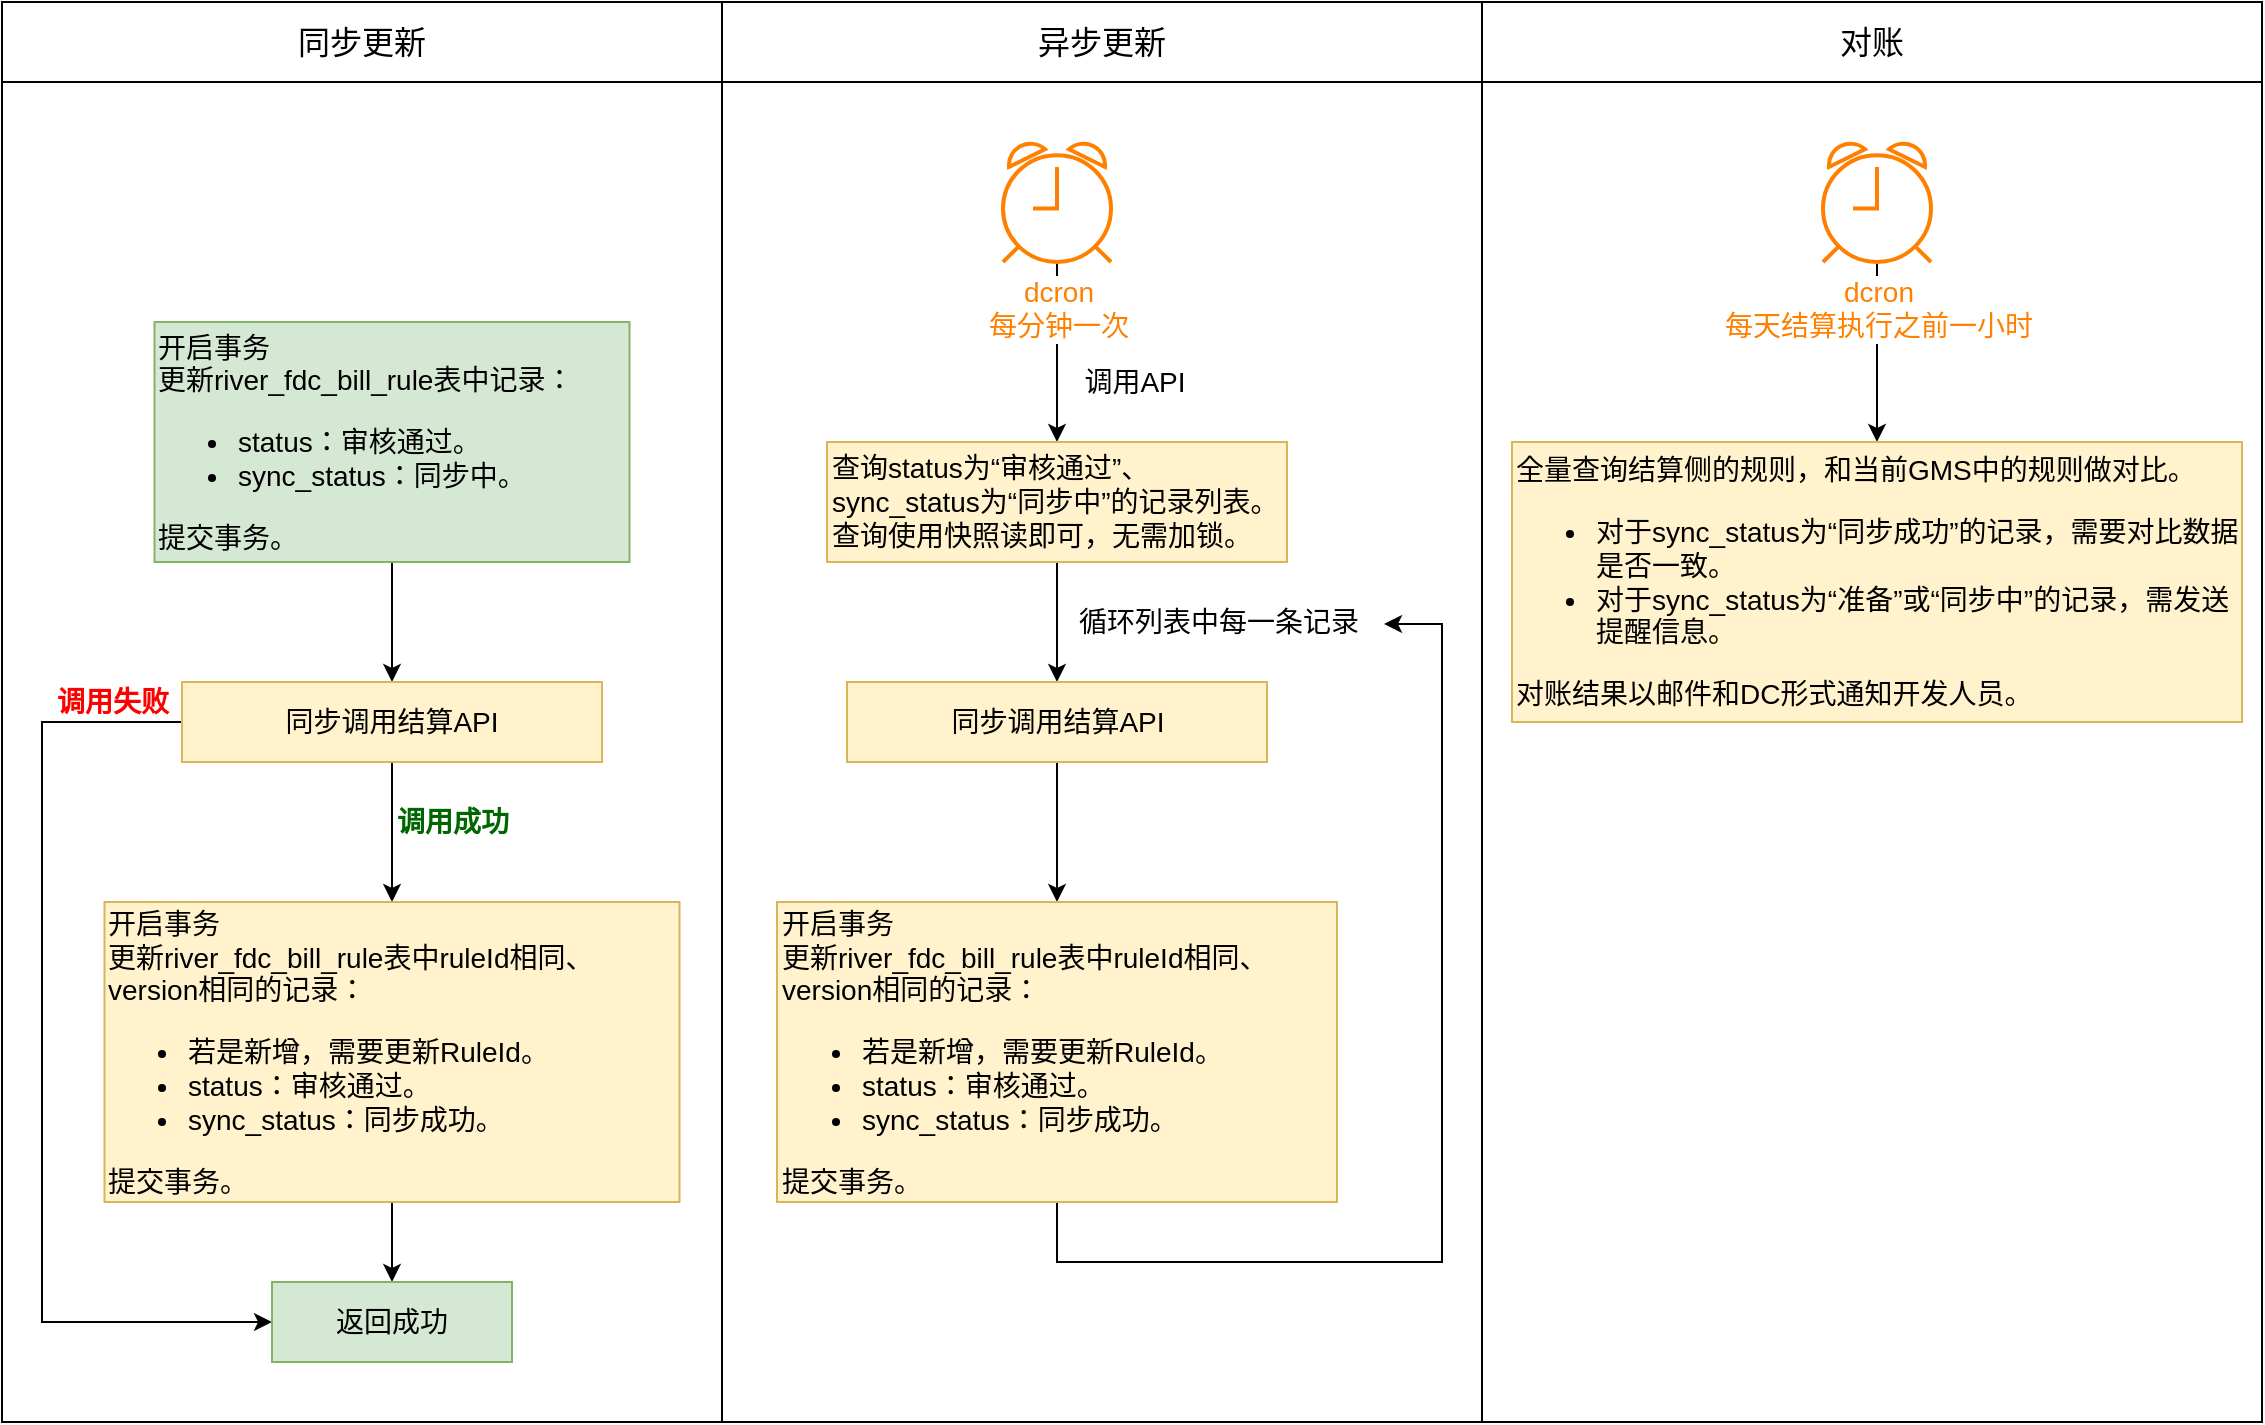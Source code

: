 <mxfile version="14.2.9" type="github">
  <diagram id="go5G24Da45VpaL-qcyb9" name="Page-1">
    <mxGraphModel dx="786" dy="1683" grid="1" gridSize="10" guides="1" tooltips="1" connect="1" arrows="1" fold="1" page="1" pageScale="1" pageWidth="827" pageHeight="1169" math="0" shadow="0">
      <root>
        <mxCell id="0" />
        <mxCell id="1" parent="0" />
        <mxCell id="WW2i123roZljfawLRw-2-33" value="" style="rounded=0;whiteSpace=wrap;html=1;fontSize=14;fontColor=#000000;align=left;" vertex="1" parent="1">
          <mxGeometry x="880" y="10" width="390" height="670" as="geometry" />
        </mxCell>
        <mxCell id="WW2i123roZljfawLRw-2-26" value="" style="rounded=0;whiteSpace=wrap;html=1;fontSize=14;fontColor=#000000;align=left;" vertex="1" parent="1">
          <mxGeometry x="500" y="10" width="380" height="670" as="geometry" />
        </mxCell>
        <mxCell id="WW2i123roZljfawLRw-2-24" value="" style="rounded=0;whiteSpace=wrap;html=1;fontSize=14;fontColor=#000000;align=left;" vertex="1" parent="1">
          <mxGeometry x="140" y="10" width="360" height="670" as="geometry" />
        </mxCell>
        <mxCell id="WW2i123roZljfawLRw-2-3" style="edgeStyle=orthogonalEdgeStyle;rounded=0;orthogonalLoop=1;jettySize=auto;html=1;exitX=0.5;exitY=1;exitDx=0;exitDy=0;entryX=0.5;entryY=0;entryDx=0;entryDy=0;" edge="1" parent="1" source="WW2i123roZljfawLRw-2-1" target="WW2i123roZljfawLRw-2-2">
          <mxGeometry relative="1" as="geometry" />
        </mxCell>
        <mxCell id="WW2i123roZljfawLRw-2-1" value="开启事务&lt;br&gt;更新river_fdc_bill_rule表中记录：&lt;br style=&quot;font-size: 14px&quot;&gt;&lt;ul style=&quot;font-size: 14px&quot;&gt;&lt;li style=&quot;font-size: 14px&quot;&gt;status：审核通过。&lt;/li&gt;&lt;li style=&quot;font-size: 14px&quot;&gt;sync_status：同步中。&lt;/li&gt;&lt;/ul&gt;&lt;div&gt;提交事务。&lt;/div&gt;" style="rounded=0;align=left;whiteSpace=wrap;html=1;fontSize=14;fillColor=#d5e8d4;strokeColor=#82b366;" vertex="1" parent="1">
          <mxGeometry x="216.25" y="130" width="237.5" height="120" as="geometry" />
        </mxCell>
        <mxCell id="WW2i123roZljfawLRw-2-5" style="edgeStyle=orthogonalEdgeStyle;rounded=0;orthogonalLoop=1;jettySize=auto;html=1;exitX=0.5;exitY=1;exitDx=0;exitDy=0;entryX=0.5;entryY=0;entryDx=0;entryDy=0;" edge="1" parent="1" source="WW2i123roZljfawLRw-2-2" target="WW2i123roZljfawLRw-2-4">
          <mxGeometry relative="1" as="geometry" />
        </mxCell>
        <mxCell id="WW2i123roZljfawLRw-2-9" style="edgeStyle=orthogonalEdgeStyle;rounded=0;orthogonalLoop=1;jettySize=auto;html=1;exitX=0;exitY=0.5;exitDx=0;exitDy=0;entryX=0;entryY=0.5;entryDx=0;entryDy=0;" edge="1" parent="1" source="WW2i123roZljfawLRw-2-2" target="WW2i123roZljfawLRw-2-7">
          <mxGeometry relative="1" as="geometry">
            <Array as="points">
              <mxPoint x="160" y="330" />
              <mxPoint x="160" y="630" />
            </Array>
          </mxGeometry>
        </mxCell>
        <mxCell id="WW2i123roZljfawLRw-2-2" value="同步调用结算API" style="rounded=0;whiteSpace=wrap;html=1;fillColor=#fff2cc;strokeColor=#d6b656;fontSize=14;" vertex="1" parent="1">
          <mxGeometry x="230" y="310" width="210" height="40" as="geometry" />
        </mxCell>
        <mxCell id="WW2i123roZljfawLRw-2-8" style="edgeStyle=orthogonalEdgeStyle;rounded=0;orthogonalLoop=1;jettySize=auto;html=1;exitX=0.5;exitY=1;exitDx=0;exitDy=0;entryX=0.5;entryY=0;entryDx=0;entryDy=0;" edge="1" parent="1" source="WW2i123roZljfawLRw-2-4" target="WW2i123roZljfawLRw-2-7">
          <mxGeometry relative="1" as="geometry" />
        </mxCell>
        <mxCell id="WW2i123roZljfawLRw-2-4" value="&lt;span style=&quot;font-size: 14px&quot;&gt;开启事务&lt;br&gt;&lt;div&gt;更新river_fdc_bill_rule表中ruleId相同、version相同的记录：&lt;/div&gt;&lt;/span&gt;&lt;ul style=&quot;font-size: 14px&quot;&gt;&lt;li&gt;若是新增，需要更新RuleId。&lt;/li&gt;&lt;li&gt;status：审核通过。&lt;/li&gt;&lt;li&gt;sync_status：同步成功。&lt;/li&gt;&lt;/ul&gt;&lt;div&gt;&lt;span style=&quot;font-size: 14px&quot;&gt;提交事务。&lt;/span&gt;&lt;/div&gt;" style="rounded=0;whiteSpace=wrap;html=1;fillColor=#fff2cc;strokeColor=#d6b656;align=left;" vertex="1" parent="1">
          <mxGeometry x="191.25" y="420" width="287.5" height="150" as="geometry" />
        </mxCell>
        <mxCell id="WW2i123roZljfawLRw-2-6" value="&lt;font style=&quot;font-size: 14px&quot; color=&quot;#006600&quot;&gt;调用成功&lt;/font&gt;" style="text;html=1;align=center;verticalAlign=middle;resizable=0;points=[];autosize=1;fontStyle=1" vertex="1" parent="1">
          <mxGeometry x="330" y="370" width="70" height="20" as="geometry" />
        </mxCell>
        <mxCell id="WW2i123roZljfawLRw-2-7" value="&lt;div style=&quot;text-align: left&quot;&gt;&lt;span style=&quot;font-size: 14px&quot;&gt;返回成功&lt;/span&gt;&lt;/div&gt;" style="rounded=0;whiteSpace=wrap;html=1;fillColor=#d5e8d4;strokeColor=#82b366;" vertex="1" parent="1">
          <mxGeometry x="275" y="610" width="120" height="40" as="geometry" />
        </mxCell>
        <mxCell id="WW2i123roZljfawLRw-2-10" value="调用失败" style="text;html=1;align=center;verticalAlign=middle;resizable=0;points=[];autosize=1;fontSize=14;fontColor=#FF0000;fontStyle=1" vertex="1" parent="1">
          <mxGeometry x="160" y="310" width="70" height="20" as="geometry" />
        </mxCell>
        <mxCell id="WW2i123roZljfawLRw-2-14" style="edgeStyle=orthogonalEdgeStyle;rounded=0;orthogonalLoop=1;jettySize=auto;html=1;fontSize=14;fontColor=#FF0000;entryX=0.5;entryY=0;entryDx=0;entryDy=0;" edge="1" parent="1" source="WW2i123roZljfawLRw-2-12" target="WW2i123roZljfawLRw-2-13">
          <mxGeometry relative="1" as="geometry">
            <mxPoint x="667.5" y="170" as="targetPoint" />
          </mxGeometry>
        </mxCell>
        <mxCell id="WW2i123roZljfawLRw-2-12" value="&lt;font color=&quot;#ff8000&quot;&gt;dcron&lt;br&gt;每分钟一次&lt;br&gt;&lt;/font&gt;" style="html=1;verticalLabelPosition=bottom;align=center;labelBackgroundColor=#ffffff;verticalAlign=top;strokeWidth=2;shadow=0;dashed=0;shape=mxgraph.ios7.icons.alarm_clock;fontSize=14;fontColor=#FF0000;strokeColor=#FF8000;" vertex="1" parent="1">
          <mxGeometry x="640.5" y="40" width="54" height="60" as="geometry" />
        </mxCell>
        <mxCell id="WW2i123roZljfawLRw-2-17" style="edgeStyle=orthogonalEdgeStyle;rounded=0;orthogonalLoop=1;jettySize=auto;html=1;exitX=0.5;exitY=1;exitDx=0;exitDy=0;entryX=0.5;entryY=0;entryDx=0;entryDy=0;fontSize=14;fontColor=#000000;" edge="1" parent="1" source="WW2i123roZljfawLRw-2-13" target="WW2i123roZljfawLRw-2-16">
          <mxGeometry relative="1" as="geometry" />
        </mxCell>
        <mxCell id="WW2i123roZljfawLRw-2-13" value="查询status为“审核通过”、sync_status为“同步中”的记录列表。&lt;br&gt;查询使用快照读即可，无需加锁。" style="rounded=0;whiteSpace=wrap;html=1;fontSize=14;align=left;fillColor=#fff2cc;strokeColor=#d6b656;" vertex="1" parent="1">
          <mxGeometry x="552.5" y="190" width="230" height="60" as="geometry" />
        </mxCell>
        <mxCell id="WW2i123roZljfawLRw-2-15" value="调用API" style="text;html=1;align=center;verticalAlign=middle;resizable=0;points=[];autosize=1;fontSize=14;" vertex="1" parent="1">
          <mxGeometry x="670.5" y="150" width="70" height="20" as="geometry" />
        </mxCell>
        <mxCell id="WW2i123roZljfawLRw-2-19" style="edgeStyle=orthogonalEdgeStyle;rounded=0;orthogonalLoop=1;jettySize=auto;html=1;exitX=0.5;exitY=1;exitDx=0;exitDy=0;entryX=0.5;entryY=0;entryDx=0;entryDy=0;fontSize=14;fontColor=#000000;" edge="1" parent="1" source="WW2i123roZljfawLRw-2-16" target="WW2i123roZljfawLRw-2-18">
          <mxGeometry relative="1" as="geometry" />
        </mxCell>
        <mxCell id="WW2i123roZljfawLRw-2-16" value="同步调用结算API" style="rounded=0;whiteSpace=wrap;html=1;fillColor=#fff2cc;strokeColor=#d6b656;fontSize=14;" vertex="1" parent="1">
          <mxGeometry x="562.5" y="310" width="210" height="40" as="geometry" />
        </mxCell>
        <mxCell id="WW2i123roZljfawLRw-2-23" style="edgeStyle=orthogonalEdgeStyle;rounded=0;orthogonalLoop=1;jettySize=auto;html=1;exitX=0.5;exitY=1;exitDx=0;exitDy=0;entryX=1.022;entryY=0.55;entryDx=0;entryDy=0;entryPerimeter=0;fontSize=14;fontColor=#000000;" edge="1" parent="1" source="WW2i123roZljfawLRw-2-18" target="WW2i123roZljfawLRw-2-22">
          <mxGeometry relative="1" as="geometry">
            <Array as="points">
              <mxPoint x="668" y="600" />
              <mxPoint x="860" y="600" />
              <mxPoint x="860" y="281" />
            </Array>
          </mxGeometry>
        </mxCell>
        <mxCell id="WW2i123roZljfawLRw-2-18" value="&lt;span style=&quot;font-size: 14px&quot;&gt;开启事务&lt;br&gt;&lt;div&gt;&lt;span&gt;更新river_fdc_bill_rule表中ruleId相同、version相同的记录：&lt;/span&gt;&lt;/div&gt;&lt;/span&gt;&lt;ul style=&quot;font-size: 14px&quot;&gt;&lt;li&gt;若是新增，需要更新RuleId。&lt;/li&gt;&lt;li&gt;status：审核通过。&lt;/li&gt;&lt;li&gt;sync_status：同步成功。&lt;/li&gt;&lt;/ul&gt;&lt;div&gt;&lt;span style=&quot;font-size: 14px&quot;&gt;提交事务。&lt;/span&gt;&lt;/div&gt;" style="rounded=0;whiteSpace=wrap;html=1;fillColor=#fff2cc;strokeColor=#d6b656;align=left;" vertex="1" parent="1">
          <mxGeometry x="527.5" y="420" width="280" height="150" as="geometry" />
        </mxCell>
        <mxCell id="WW2i123roZljfawLRw-2-22" value="循环列表中每一条记录" style="text;html=1;align=center;verticalAlign=middle;resizable=0;points=[];autosize=1;fontSize=14;fontColor=#000000;" vertex="1" parent="1">
          <mxGeometry x="667.5" y="270" width="160" height="20" as="geometry" />
        </mxCell>
        <mxCell id="WW2i123roZljfawLRw-2-25" value="同步更新" style="rounded=0;whiteSpace=wrap;html=1;fontSize=16;fontColor=#000000;align=center;" vertex="1" parent="1">
          <mxGeometry x="140" y="-30" width="360" height="40" as="geometry" />
        </mxCell>
        <mxCell id="WW2i123roZljfawLRw-2-27" value="异步更新" style="rounded=0;whiteSpace=wrap;html=1;fontSize=16;fontColor=#000000;align=center;" vertex="1" parent="1">
          <mxGeometry x="500" y="-30" width="380" height="40" as="geometry" />
        </mxCell>
        <mxCell id="WW2i123roZljfawLRw-2-29" value="对账" style="rounded=0;whiteSpace=wrap;html=1;fontSize=16;fontColor=#000000;align=center;" vertex="1" parent="1">
          <mxGeometry x="880" y="-30" width="390" height="40" as="geometry" />
        </mxCell>
        <mxCell id="WW2i123roZljfawLRw-2-32" value="" style="edgeStyle=orthogonalEdgeStyle;rounded=0;orthogonalLoop=1;jettySize=auto;html=1;fontSize=16;fontColor=#000000;" edge="1" parent="1" source="WW2i123roZljfawLRw-2-30" target="WW2i123roZljfawLRw-2-31">
          <mxGeometry relative="1" as="geometry" />
        </mxCell>
        <mxCell id="WW2i123roZljfawLRw-2-30" value="&lt;font color=&quot;#ff8000&quot;&gt;dcron&lt;br&gt;每天结算执行之前一小时&lt;br&gt;&lt;/font&gt;" style="html=1;verticalLabelPosition=bottom;align=center;labelBackgroundColor=#ffffff;verticalAlign=top;strokeWidth=2;shadow=0;dashed=0;shape=mxgraph.ios7.icons.alarm_clock;fontSize=14;fontColor=#FF0000;strokeColor=#FF8000;" vertex="1" parent="1">
          <mxGeometry x="1050.5" y="40" width="54" height="60" as="geometry" />
        </mxCell>
        <mxCell id="WW2i123roZljfawLRw-2-31" value="全量查询结算侧的规则，和当前GMS中的规则做对比。&lt;br&gt;&lt;ul&gt;&lt;li&gt;对于sync_status为“同步成功”的记录，需要对比数据是否一致。&lt;/li&gt;&lt;li&gt;对于sync_status为“准备”或“同步中”的记录，需发送提醒信息。&lt;/li&gt;&lt;/ul&gt;&lt;div&gt;对账结果以邮件和DC形式通知开发人员。&lt;/div&gt;" style="rounded=0;whiteSpace=wrap;html=1;fontSize=14;align=left;fillColor=#fff2cc;strokeColor=#d6b656;" vertex="1" parent="1">
          <mxGeometry x="895" y="190" width="365" height="140" as="geometry" />
        </mxCell>
      </root>
    </mxGraphModel>
  </diagram>
</mxfile>
